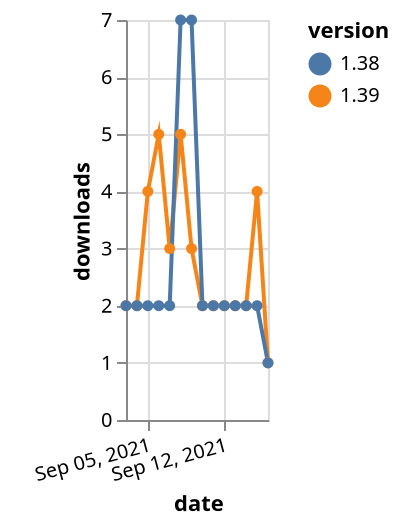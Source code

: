 {"$schema": "https://vega.github.io/schema/vega-lite/v5.json", "description": "A simple bar chart with embedded data.", "data": {"values": [{"date": "2021-09-03", "total": 2405, "delta": 2, "version": "1.39"}, {"date": "2021-09-04", "total": 2407, "delta": 2, "version": "1.39"}, {"date": "2021-09-05", "total": 2411, "delta": 4, "version": "1.39"}, {"date": "2021-09-06", "total": 2416, "delta": 5, "version": "1.39"}, {"date": "2021-09-07", "total": 2419, "delta": 3, "version": "1.39"}, {"date": "2021-09-08", "total": 2424, "delta": 5, "version": "1.39"}, {"date": "2021-09-09", "total": 2427, "delta": 3, "version": "1.39"}, {"date": "2021-09-10", "total": 2429, "delta": 2, "version": "1.39"}, {"date": "2021-09-11", "total": 2431, "delta": 2, "version": "1.39"}, {"date": "2021-09-12", "total": 2433, "delta": 2, "version": "1.39"}, {"date": "2021-09-13", "total": 2435, "delta": 2, "version": "1.39"}, {"date": "2021-09-14", "total": 2437, "delta": 2, "version": "1.39"}, {"date": "2021-09-15", "total": 2441, "delta": 4, "version": "1.39"}, {"date": "2021-09-16", "total": 2442, "delta": 1, "version": "1.39"}, {"date": "2021-09-03", "total": 3229, "delta": 2, "version": "1.38"}, {"date": "2021-09-04", "total": 3231, "delta": 2, "version": "1.38"}, {"date": "2021-09-05", "total": 3233, "delta": 2, "version": "1.38"}, {"date": "2021-09-06", "total": 3235, "delta": 2, "version": "1.38"}, {"date": "2021-09-07", "total": 3237, "delta": 2, "version": "1.38"}, {"date": "2021-09-08", "total": 3244, "delta": 7, "version": "1.38"}, {"date": "2021-09-09", "total": 3251, "delta": 7, "version": "1.38"}, {"date": "2021-09-10", "total": 3253, "delta": 2, "version": "1.38"}, {"date": "2021-09-11", "total": 3255, "delta": 2, "version": "1.38"}, {"date": "2021-09-12", "total": 3257, "delta": 2, "version": "1.38"}, {"date": "2021-09-13", "total": 3259, "delta": 2, "version": "1.38"}, {"date": "2021-09-14", "total": 3261, "delta": 2, "version": "1.38"}, {"date": "2021-09-15", "total": 3263, "delta": 2, "version": "1.38"}, {"date": "2021-09-16", "total": 3264, "delta": 1, "version": "1.38"}]}, "width": "container", "mark": {"type": "line", "point": {"filled": true}}, "encoding": {"x": {"field": "date", "type": "temporal", "timeUnit": "yearmonthdate", "title": "date", "axis": {"labelAngle": -15}}, "y": {"field": "delta", "type": "quantitative", "title": "downloads"}, "color": {"field": "version", "type": "nominal"}, "tooltip": {"field": "delta"}}}